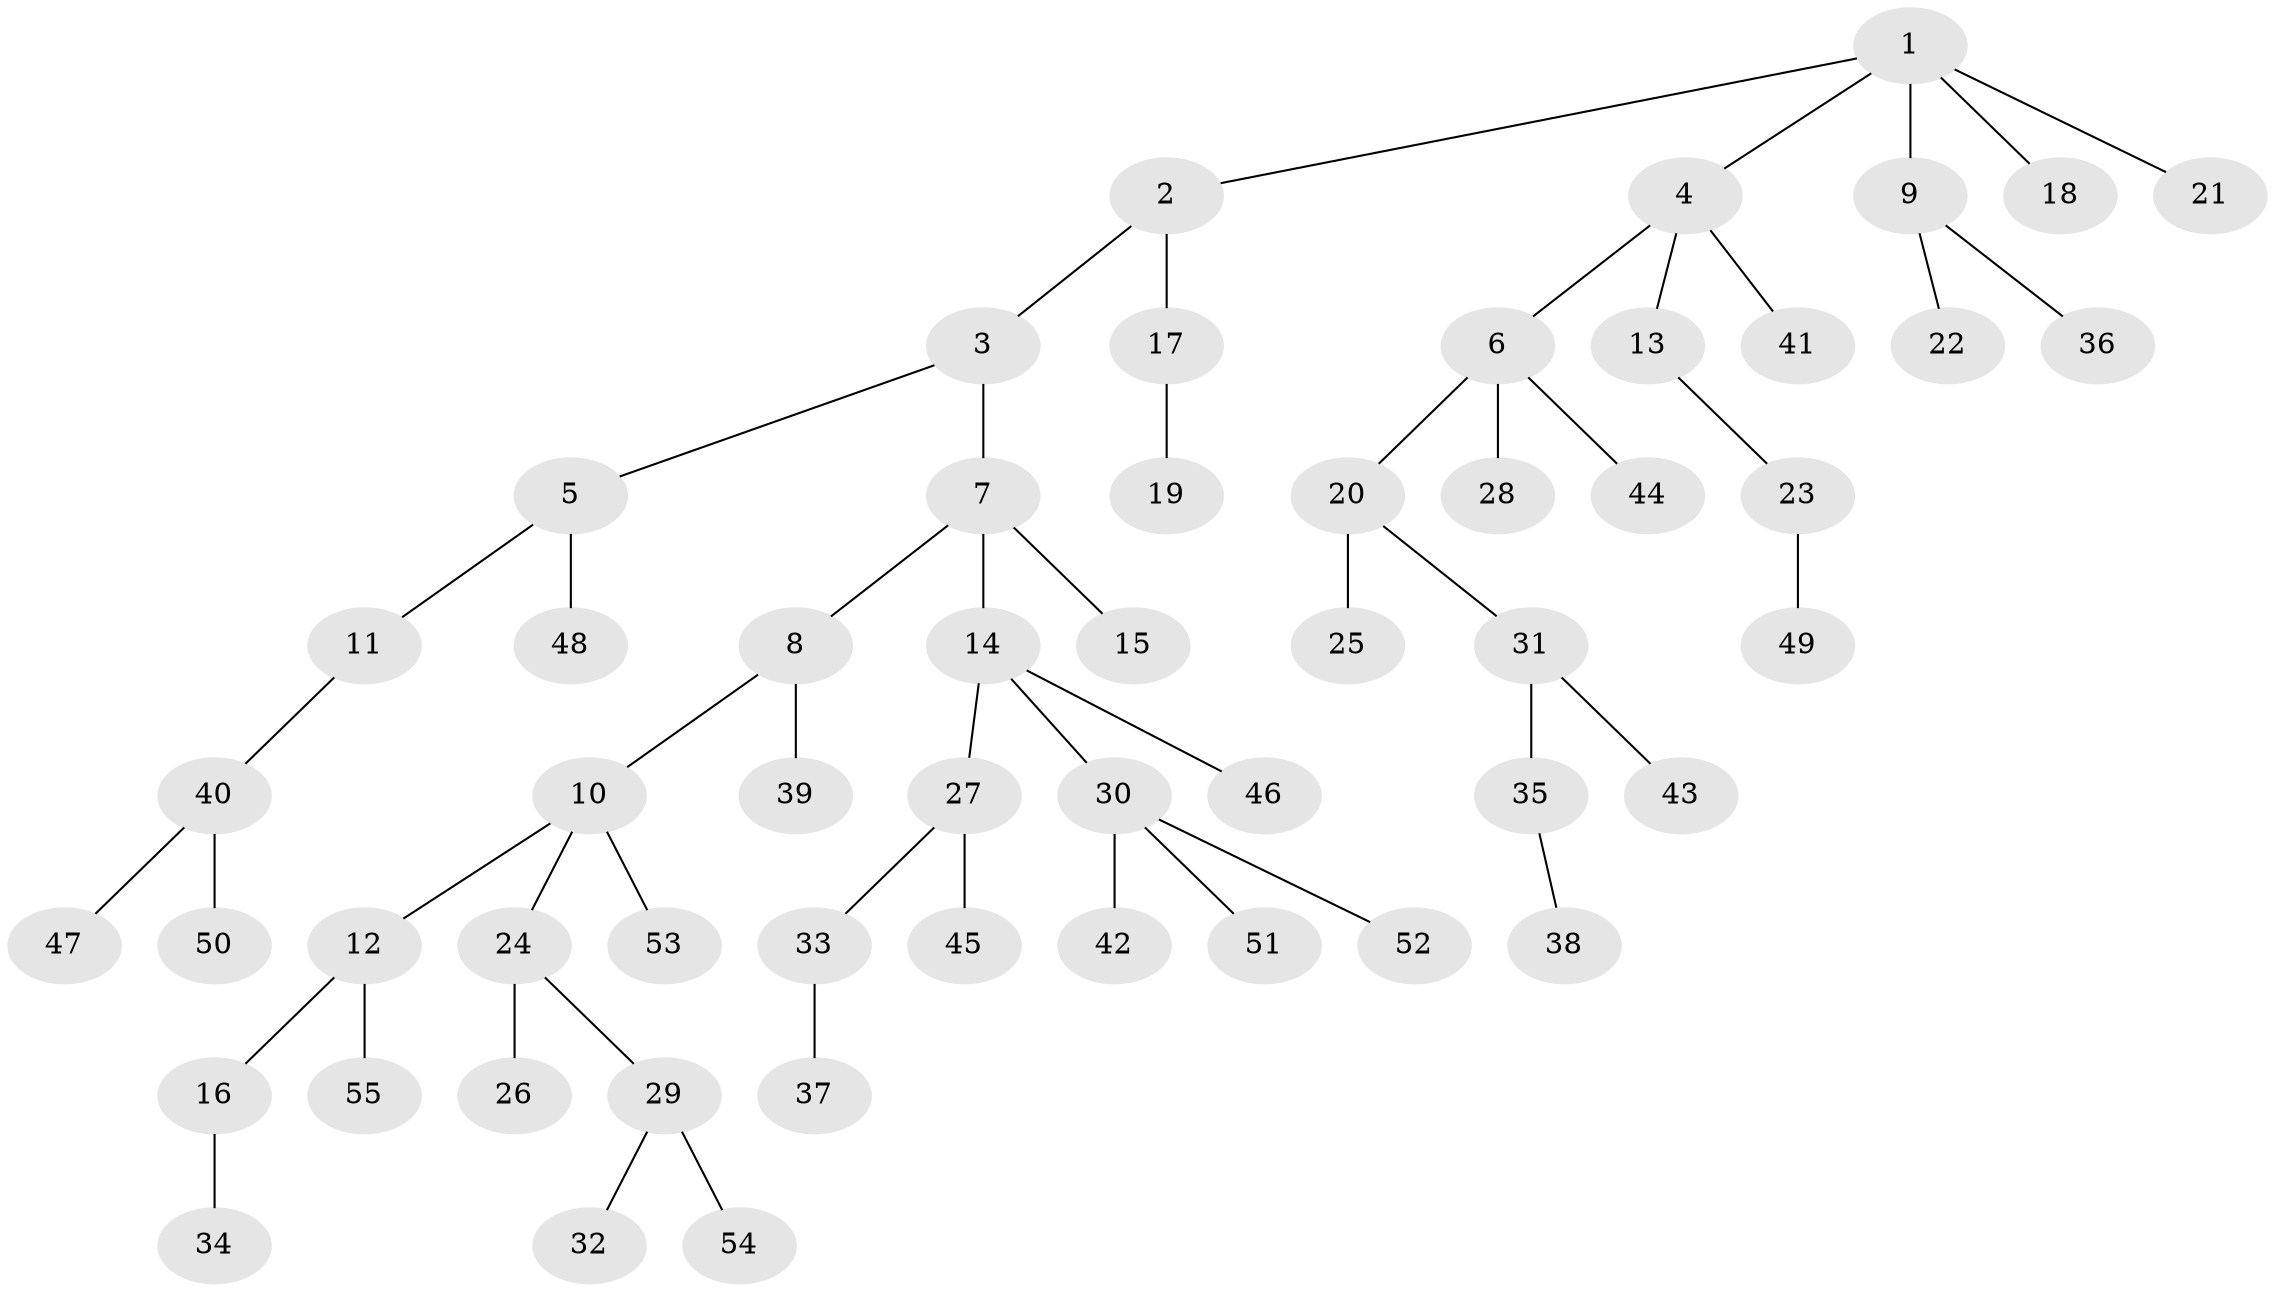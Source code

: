 // coarse degree distribution, {6: 0.030303030303030304, 3: 0.09090909090909091, 4: 0.06060606060606061, 2: 0.18181818181818182, 5: 0.06060606060606061, 1: 0.5757575757575758}
// Generated by graph-tools (version 1.1) at 2025/19/03/04/25 18:19:26]
// undirected, 55 vertices, 54 edges
graph export_dot {
graph [start="1"]
  node [color=gray90,style=filled];
  1;
  2;
  3;
  4;
  5;
  6;
  7;
  8;
  9;
  10;
  11;
  12;
  13;
  14;
  15;
  16;
  17;
  18;
  19;
  20;
  21;
  22;
  23;
  24;
  25;
  26;
  27;
  28;
  29;
  30;
  31;
  32;
  33;
  34;
  35;
  36;
  37;
  38;
  39;
  40;
  41;
  42;
  43;
  44;
  45;
  46;
  47;
  48;
  49;
  50;
  51;
  52;
  53;
  54;
  55;
  1 -- 2;
  1 -- 4;
  1 -- 9;
  1 -- 18;
  1 -- 21;
  2 -- 3;
  2 -- 17;
  3 -- 5;
  3 -- 7;
  4 -- 6;
  4 -- 13;
  4 -- 41;
  5 -- 11;
  5 -- 48;
  6 -- 20;
  6 -- 28;
  6 -- 44;
  7 -- 8;
  7 -- 14;
  7 -- 15;
  8 -- 10;
  8 -- 39;
  9 -- 22;
  9 -- 36;
  10 -- 12;
  10 -- 24;
  10 -- 53;
  11 -- 40;
  12 -- 16;
  12 -- 55;
  13 -- 23;
  14 -- 27;
  14 -- 30;
  14 -- 46;
  16 -- 34;
  17 -- 19;
  20 -- 25;
  20 -- 31;
  23 -- 49;
  24 -- 26;
  24 -- 29;
  27 -- 33;
  27 -- 45;
  29 -- 32;
  29 -- 54;
  30 -- 42;
  30 -- 51;
  30 -- 52;
  31 -- 35;
  31 -- 43;
  33 -- 37;
  35 -- 38;
  40 -- 47;
  40 -- 50;
}
